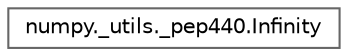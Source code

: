 digraph "Graphical Class Hierarchy"
{
 // LATEX_PDF_SIZE
  bgcolor="transparent";
  edge [fontname=Helvetica,fontsize=10,labelfontname=Helvetica,labelfontsize=10];
  node [fontname=Helvetica,fontsize=10,shape=box,height=0.2,width=0.4];
  rankdir="LR";
  Node0 [id="Node000000",label="numpy._utils._pep440.Infinity",height=0.2,width=0.4,color="grey40", fillcolor="white", style="filled",URL="$d1/de6/classnumpy_1_1__utils_1_1__pep440_1_1Infinity.html",tooltip=" "];
}

